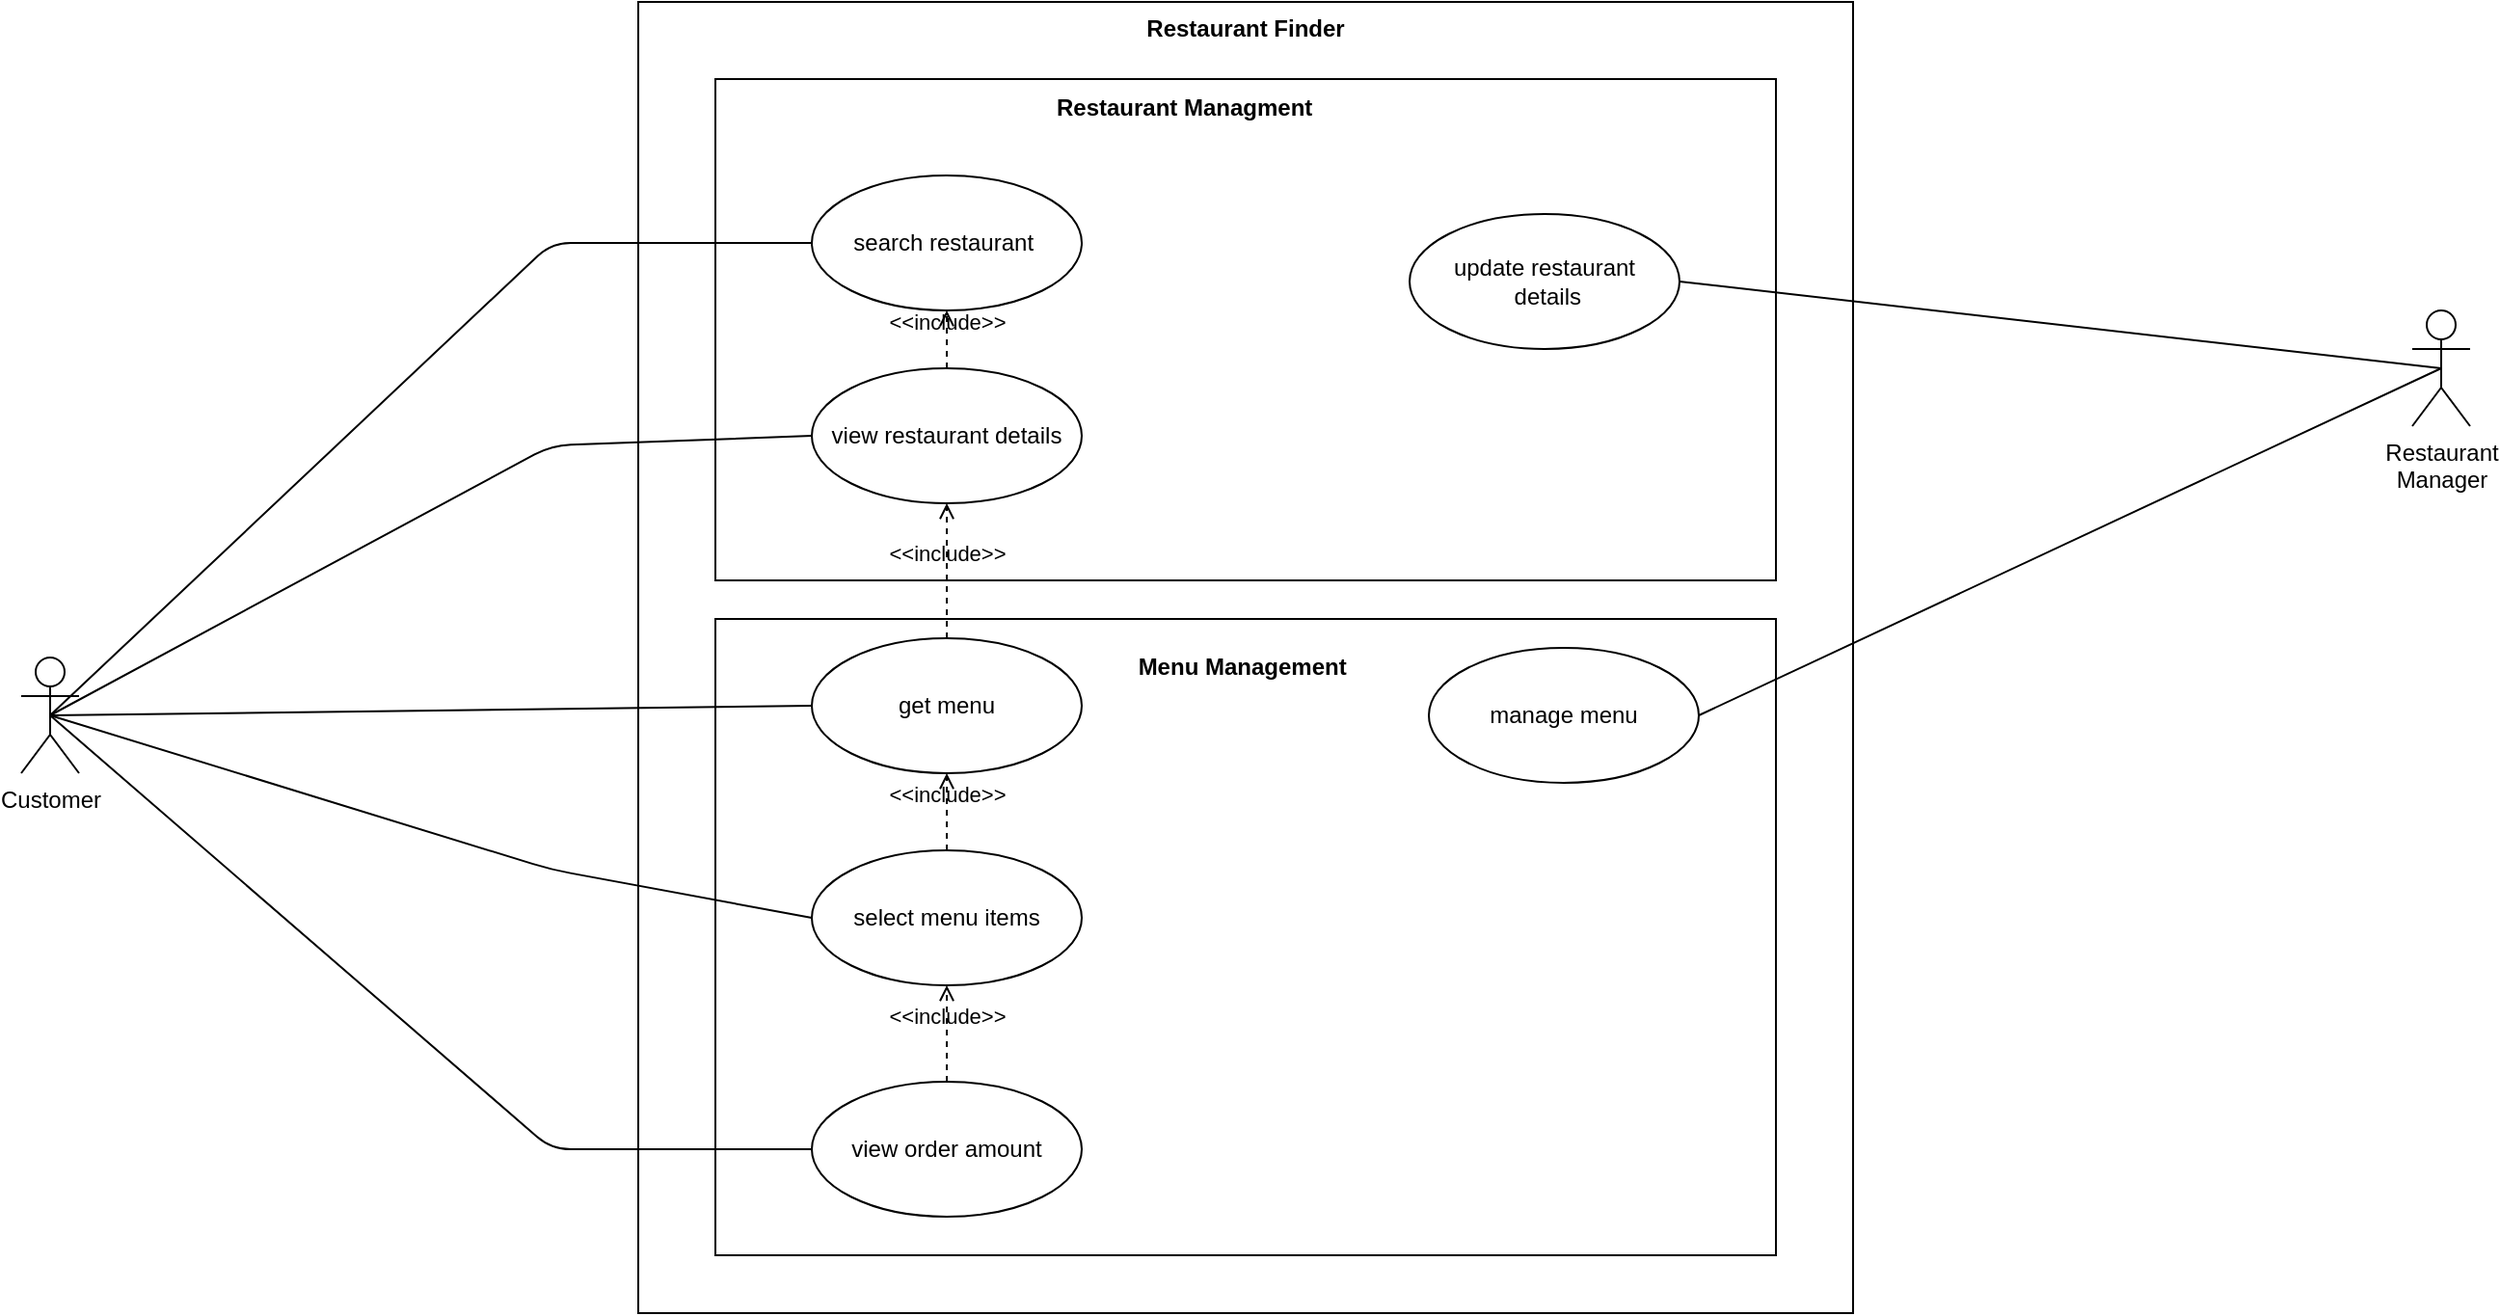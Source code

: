 <mxfile version="24.4.4" type="github">
  <diagram name="Page-1" id="ZlRObTM-CVRDYmkQqFkQ">
    <mxGraphModel dx="2317" dy="710" grid="1" gridSize="10" guides="1" tooltips="1" connect="1" arrows="1" fold="1" page="1" pageScale="1" pageWidth="850" pageHeight="1100" math="0" shadow="0">
      <root>
        <mxCell id="0" />
        <mxCell id="1" parent="0" />
        <mxCell id="pevplMKQL5ncxfmyFX9R-1" value="" style="rounded=0;whiteSpace=wrap;html=1;" parent="1" vertex="1">
          <mxGeometry x="160" y="420" width="550" height="330" as="geometry" />
        </mxCell>
        <mxCell id="pevplMKQL5ncxfmyFX9R-2" value="Restaurant Finder" style="shape=rect;html=1;verticalAlign=top;fontStyle=1;whiteSpace=wrap;align=center;fillColor=none;" parent="1" vertex="1">
          <mxGeometry x="120" y="100" width="630" height="680" as="geometry" />
        </mxCell>
        <mxCell id="pevplMKQL5ncxfmyFX9R-3" value="" style="rounded=0;whiteSpace=wrap;html=1;" parent="1" vertex="1">
          <mxGeometry x="160" y="140" width="550" height="260" as="geometry" />
        </mxCell>
        <mxCell id="pevplMKQL5ncxfmyFX9R-4" value="Customer" style="shape=umlActor;html=1;verticalLabelPosition=bottom;verticalAlign=top;align=center;" parent="1" vertex="1">
          <mxGeometry x="-200" y="440" width="30" height="60" as="geometry" />
        </mxCell>
        <mxCell id="pevplMKQL5ncxfmyFX9R-5" value="search restaurant&amp;nbsp;" style="ellipse;whiteSpace=wrap;html=1;" parent="1" vertex="1">
          <mxGeometry x="210" y="190" width="140" height="70" as="geometry" />
        </mxCell>
        <mxCell id="pevplMKQL5ncxfmyFX9R-6" value="view restaurant details" style="ellipse;whiteSpace=wrap;html=1;" parent="1" vertex="1">
          <mxGeometry x="210" y="290" width="140" height="70" as="geometry" />
        </mxCell>
        <mxCell id="pevplMKQL5ncxfmyFX9R-7" value="Restaurant&lt;div&gt;Manager&lt;/div&gt;&lt;div&gt;&lt;br&gt;&lt;/div&gt;" style="shape=umlActor;html=1;verticalLabelPosition=bottom;verticalAlign=top;align=center;" parent="1" vertex="1">
          <mxGeometry x="1040" y="260" width="30" height="60" as="geometry" />
        </mxCell>
        <mxCell id="pevplMKQL5ncxfmyFX9R-8" value="update restaurant&lt;div&gt;&amp;nbsp;details&lt;/div&gt;" style="ellipse;whiteSpace=wrap;html=1;" parent="1" vertex="1">
          <mxGeometry x="520" y="210" width="140" height="70" as="geometry" />
        </mxCell>
        <mxCell id="pevplMKQL5ncxfmyFX9R-9" value="get menu" style="ellipse;whiteSpace=wrap;html=1;" parent="1" vertex="1">
          <mxGeometry x="210" y="430" width="140" height="70" as="geometry" />
        </mxCell>
        <mxCell id="pevplMKQL5ncxfmyFX9R-10" value="manage menu" style="ellipse;whiteSpace=wrap;html=1;" parent="1" vertex="1">
          <mxGeometry x="530" y="435" width="140" height="70" as="geometry" />
        </mxCell>
        <mxCell id="pevplMKQL5ncxfmyFX9R-11" value="select menu items" style="ellipse;whiteSpace=wrap;html=1;" parent="1" vertex="1">
          <mxGeometry x="210" y="540" width="140" height="70" as="geometry" />
        </mxCell>
        <mxCell id="pevplMKQL5ncxfmyFX9R-12" value="view order amount" style="ellipse;whiteSpace=wrap;html=1;" parent="1" vertex="1">
          <mxGeometry x="210" y="660" width="140" height="70" as="geometry" />
        </mxCell>
        <mxCell id="pevplMKQL5ncxfmyFX9R-13" value="&amp;lt;&amp;lt;include&amp;gt;&amp;gt;" style="edgeStyle=none;html=1;endArrow=open;verticalAlign=bottom;dashed=1;labelBackgroundColor=none;rounded=0;exitX=0.5;exitY=0;exitDx=0;exitDy=0;entryX=0.5;entryY=1;entryDx=0;entryDy=0;" parent="1" source="pevplMKQL5ncxfmyFX9R-12" target="pevplMKQL5ncxfmyFX9R-11" edge="1">
          <mxGeometry width="160" relative="1" as="geometry">
            <mxPoint x="330" y="530" as="sourcePoint" />
            <mxPoint x="490" y="530" as="targetPoint" />
          </mxGeometry>
        </mxCell>
        <mxCell id="pevplMKQL5ncxfmyFX9R-14" value="&amp;lt;&amp;lt;include&amp;gt;&amp;gt;" style="edgeStyle=none;html=1;endArrow=open;verticalAlign=bottom;dashed=1;labelBackgroundColor=none;rounded=0;exitX=0.5;exitY=0;exitDx=0;exitDy=0;entryX=0.5;entryY=1;entryDx=0;entryDy=0;" parent="1" source="pevplMKQL5ncxfmyFX9R-11" target="pevplMKQL5ncxfmyFX9R-9" edge="1">
          <mxGeometry width="160" relative="1" as="geometry">
            <mxPoint x="290" y="630" as="sourcePoint" />
            <mxPoint x="290" y="580" as="targetPoint" />
          </mxGeometry>
        </mxCell>
        <mxCell id="pevplMKQL5ncxfmyFX9R-15" value="&amp;lt;&amp;lt;include&amp;gt;&amp;gt;" style="edgeStyle=none;html=1;endArrow=open;verticalAlign=bottom;dashed=1;labelBackgroundColor=none;rounded=0;exitX=0.5;exitY=0;exitDx=0;exitDy=0;entryX=0.5;entryY=1;entryDx=0;entryDy=0;" parent="1" source="pevplMKQL5ncxfmyFX9R-6" target="pevplMKQL5ncxfmyFX9R-5" edge="1">
          <mxGeometry width="160" relative="1" as="geometry">
            <mxPoint x="320" y="360" as="sourcePoint" />
            <mxPoint x="480" y="360" as="targetPoint" />
          </mxGeometry>
        </mxCell>
        <mxCell id="pevplMKQL5ncxfmyFX9R-16" value="" style="edgeStyle=none;html=1;endArrow=none;verticalAlign=bottom;rounded=1;exitX=0.5;exitY=0.5;exitDx=0;exitDy=0;exitPerimeter=0;entryX=0;entryY=0.5;entryDx=0;entryDy=0;curved=0;" parent="1" source="pevplMKQL5ncxfmyFX9R-4" target="pevplMKQL5ncxfmyFX9R-5" edge="1">
          <mxGeometry width="160" relative="1" as="geometry">
            <mxPoint x="240" y="410" as="sourcePoint" />
            <mxPoint x="400" y="410" as="targetPoint" />
            <Array as="points">
              <mxPoint x="75" y="225" />
            </Array>
          </mxGeometry>
        </mxCell>
        <mxCell id="pevplMKQL5ncxfmyFX9R-17" value="" style="edgeStyle=none;html=1;endArrow=none;verticalAlign=bottom;rounded=1;exitX=0.5;exitY=0.5;exitDx=0;exitDy=0;exitPerimeter=0;entryX=0;entryY=0.5;entryDx=0;entryDy=0;curved=0;" parent="1" source="pevplMKQL5ncxfmyFX9R-4" target="pevplMKQL5ncxfmyFX9R-6" edge="1">
          <mxGeometry width="160" relative="1" as="geometry">
            <mxPoint x="240" y="410" as="sourcePoint" />
            <mxPoint x="400" y="410" as="targetPoint" />
            <Array as="points">
              <mxPoint x="75" y="330" />
            </Array>
          </mxGeometry>
        </mxCell>
        <mxCell id="pevplMKQL5ncxfmyFX9R-18" value="" style="edgeStyle=none;html=1;endArrow=none;verticalAlign=bottom;rounded=0;exitX=0.5;exitY=0.5;exitDx=0;exitDy=0;exitPerimeter=0;entryX=0;entryY=0.5;entryDx=0;entryDy=0;" parent="1" source="pevplMKQL5ncxfmyFX9R-4" target="pevplMKQL5ncxfmyFX9R-9" edge="1">
          <mxGeometry width="160" relative="1" as="geometry">
            <mxPoint x="240" y="590" as="sourcePoint" />
            <mxPoint x="400" y="590" as="targetPoint" />
          </mxGeometry>
        </mxCell>
        <mxCell id="pevplMKQL5ncxfmyFX9R-19" value="" style="edgeStyle=none;html=1;endArrow=none;verticalAlign=bottom;rounded=1;exitX=0.5;exitY=0.5;exitDx=0;exitDy=0;exitPerimeter=0;entryX=0;entryY=0.5;entryDx=0;entryDy=0;curved=0;" parent="1" source="pevplMKQL5ncxfmyFX9R-4" target="pevplMKQL5ncxfmyFX9R-11" edge="1">
          <mxGeometry width="160" relative="1" as="geometry">
            <mxPoint x="85" y="430" as="sourcePoint" />
            <mxPoint x="220" y="435" as="targetPoint" />
            <Array as="points">
              <mxPoint x="75" y="550" />
            </Array>
          </mxGeometry>
        </mxCell>
        <mxCell id="pevplMKQL5ncxfmyFX9R-20" value="" style="edgeStyle=none;html=1;endArrow=none;verticalAlign=bottom;rounded=1;exitX=0.5;exitY=0.5;exitDx=0;exitDy=0;exitPerimeter=0;entryX=0;entryY=0.5;entryDx=0;entryDy=0;curved=0;" parent="1" source="pevplMKQL5ncxfmyFX9R-4" target="pevplMKQL5ncxfmyFX9R-12" edge="1">
          <mxGeometry width="160" relative="1" as="geometry">
            <mxPoint x="95" y="440" as="sourcePoint" />
            <mxPoint x="230" y="445" as="targetPoint" />
            <Array as="points">
              <mxPoint x="75" y="695" />
            </Array>
          </mxGeometry>
        </mxCell>
        <mxCell id="pevplMKQL5ncxfmyFX9R-21" value="" style="edgeStyle=none;html=1;endArrow=none;verticalAlign=bottom;rounded=0;entryX=0.5;entryY=0.5;entryDx=0;entryDy=0;entryPerimeter=0;exitX=1;exitY=0.5;exitDx=0;exitDy=0;" parent="1" source="pevplMKQL5ncxfmyFX9R-8" target="pevplMKQL5ncxfmyFX9R-7" edge="1">
          <mxGeometry width="160" relative="1" as="geometry">
            <mxPoint x="580" y="385" as="sourcePoint" />
            <mxPoint x="740" y="385" as="targetPoint" />
          </mxGeometry>
        </mxCell>
        <mxCell id="pevplMKQL5ncxfmyFX9R-22" value="" style="edgeStyle=none;html=1;endArrow=none;verticalAlign=bottom;rounded=0;exitX=1;exitY=0.5;exitDx=0;exitDy=0;entryX=0.5;entryY=0.5;entryDx=0;entryDy=0;entryPerimeter=0;" parent="1" source="pevplMKQL5ncxfmyFX9R-10" target="pevplMKQL5ncxfmyFX9R-7" edge="1">
          <mxGeometry width="160" relative="1" as="geometry">
            <mxPoint x="105" y="450" as="sourcePoint" />
            <mxPoint x="240" y="455" as="targetPoint" />
          </mxGeometry>
        </mxCell>
        <mxCell id="pevplMKQL5ncxfmyFX9R-23" value="&lt;b&gt;Restaurant Managment&amp;nbsp;&lt;/b&gt;" style="text;html=1;align=center;verticalAlign=middle;whiteSpace=wrap;rounded=0;" parent="1" vertex="1">
          <mxGeometry x="330" y="140" width="150" height="30" as="geometry" />
        </mxCell>
        <mxCell id="pevplMKQL5ncxfmyFX9R-24" value="&lt;b&gt;Menu Management&amp;nbsp;&lt;/b&gt;" style="text;html=1;align=center;verticalAlign=middle;whiteSpace=wrap;rounded=0;" parent="1" vertex="1">
          <mxGeometry x="360" y="430" width="150" height="30" as="geometry" />
        </mxCell>
        <mxCell id="pevplMKQL5ncxfmyFX9R-25" value="&amp;lt;&amp;lt;include&amp;gt;&amp;gt;" style="edgeStyle=none;html=1;endArrow=open;verticalAlign=bottom;dashed=1;labelBackgroundColor=none;rounded=0;exitX=0.5;exitY=0;exitDx=0;exitDy=0;entryX=0.5;entryY=1;entryDx=0;entryDy=0;" parent="1" source="pevplMKQL5ncxfmyFX9R-9" target="pevplMKQL5ncxfmyFX9R-6" edge="1">
          <mxGeometry width="160" relative="1" as="geometry">
            <mxPoint x="260" y="400" as="sourcePoint" />
            <mxPoint x="420" y="400" as="targetPoint" />
          </mxGeometry>
        </mxCell>
      </root>
    </mxGraphModel>
  </diagram>
</mxfile>
